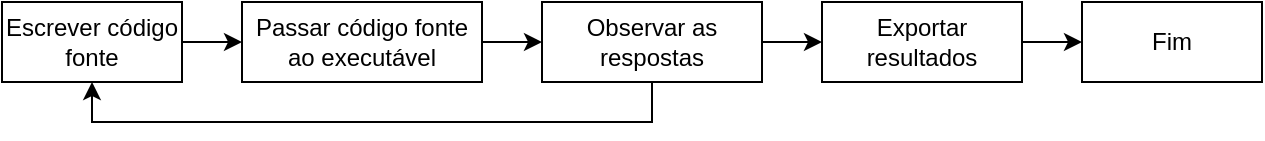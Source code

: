 <mxfile version="21.3.6">
  <diagram name="Página-1" id="TvsvCGtz09fZeyISVffY">
    <mxGraphModel dx="1050" dy="530" grid="1" gridSize="10" guides="1" tooltips="1" connect="1" arrows="1" fold="1" page="1" pageScale="1" pageWidth="827" pageHeight="1169" math="0" shadow="0">
      <root>
        <mxCell id="0" />
        <mxCell id="1" parent="0" />
        <mxCell id="3B_Kt1S6juBT9UlpSrkN-5" style="edgeStyle=orthogonalEdgeStyle;rounded=0;orthogonalLoop=1;jettySize=auto;html=1;exitX=1;exitY=0.5;exitDx=0;exitDy=0;entryX=0;entryY=0.5;entryDx=0;entryDy=0;" edge="1" parent="1" source="3B_Kt1S6juBT9UlpSrkN-1" target="3B_Kt1S6juBT9UlpSrkN-2">
          <mxGeometry relative="1" as="geometry" />
        </mxCell>
        <mxCell id="3B_Kt1S6juBT9UlpSrkN-1" value="Escrever código fonte" style="rounded=0;whiteSpace=wrap;html=1;" vertex="1" parent="1">
          <mxGeometry x="80" y="40" width="90" height="40" as="geometry" />
        </mxCell>
        <mxCell id="3B_Kt1S6juBT9UlpSrkN-6" style="edgeStyle=orthogonalEdgeStyle;rounded=0;orthogonalLoop=1;jettySize=auto;html=1;exitX=1;exitY=0.5;exitDx=0;exitDy=0;entryX=0;entryY=0.5;entryDx=0;entryDy=0;" edge="1" parent="1" source="3B_Kt1S6juBT9UlpSrkN-2" target="3B_Kt1S6juBT9UlpSrkN-3">
          <mxGeometry relative="1" as="geometry" />
        </mxCell>
        <mxCell id="3B_Kt1S6juBT9UlpSrkN-2" value="Passar código fonte ao executável" style="whiteSpace=wrap;html=1;" vertex="1" parent="1">
          <mxGeometry x="200" y="40" width="120" height="40" as="geometry" />
        </mxCell>
        <mxCell id="3B_Kt1S6juBT9UlpSrkN-4" style="edgeStyle=orthogonalEdgeStyle;rounded=0;orthogonalLoop=1;jettySize=auto;html=1;entryX=0.5;entryY=1;entryDx=0;entryDy=0;" edge="1" parent="1" source="3B_Kt1S6juBT9UlpSrkN-3" target="3B_Kt1S6juBT9UlpSrkN-1">
          <mxGeometry relative="1" as="geometry">
            <Array as="points">
              <mxPoint x="405" y="100" />
              <mxPoint x="125" y="100" />
            </Array>
          </mxGeometry>
        </mxCell>
        <mxCell id="3B_Kt1S6juBT9UlpSrkN-9" style="edgeStyle=orthogonalEdgeStyle;rounded=0;orthogonalLoop=1;jettySize=auto;html=1;exitX=1;exitY=0.5;exitDx=0;exitDy=0;entryX=0;entryY=0.5;entryDx=0;entryDy=0;" edge="1" parent="1" source="3B_Kt1S6juBT9UlpSrkN-3" target="3B_Kt1S6juBT9UlpSrkN-7">
          <mxGeometry relative="1" as="geometry" />
        </mxCell>
        <mxCell id="3B_Kt1S6juBT9UlpSrkN-3" value="Observar as respostas" style="whiteSpace=wrap;html=1;" vertex="1" parent="1">
          <mxGeometry x="350" y="40" width="110" height="40" as="geometry" />
        </mxCell>
        <mxCell id="3B_Kt1S6juBT9UlpSrkN-10" value="" style="edgeStyle=orthogonalEdgeStyle;rounded=0;orthogonalLoop=1;jettySize=auto;html=1;" edge="1" parent="1" source="3B_Kt1S6juBT9UlpSrkN-7" target="3B_Kt1S6juBT9UlpSrkN-8">
          <mxGeometry relative="1" as="geometry" />
        </mxCell>
        <mxCell id="3B_Kt1S6juBT9UlpSrkN-7" value="Exportar resultados" style="whiteSpace=wrap;html=1;" vertex="1" parent="1">
          <mxGeometry x="490" y="40" width="100" height="40" as="geometry" />
        </mxCell>
        <mxCell id="3B_Kt1S6juBT9UlpSrkN-8" value="Fim" style="whiteSpace=wrap;html=1;" vertex="1" parent="1">
          <mxGeometry x="620" y="40" width="90" height="40" as="geometry" />
        </mxCell>
      </root>
    </mxGraphModel>
  </diagram>
</mxfile>
